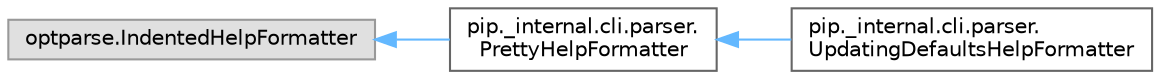 digraph "Graphical Class Hierarchy"
{
 // LATEX_PDF_SIZE
  bgcolor="transparent";
  edge [fontname=Helvetica,fontsize=10,labelfontname=Helvetica,labelfontsize=10];
  node [fontname=Helvetica,fontsize=10,shape=box,height=0.2,width=0.4];
  rankdir="LR";
  Node0 [id="Node000000",label="optparse.IndentedHelpFormatter",height=0.2,width=0.4,color="grey60", fillcolor="#E0E0E0", style="filled",tooltip=" "];
  Node0 -> Node1 [id="edge4514_Node000000_Node000001",dir="back",color="steelblue1",style="solid",tooltip=" "];
  Node1 [id="Node000001",label="pip._internal.cli.parser.\lPrettyHelpFormatter",height=0.2,width=0.4,color="grey40", fillcolor="white", style="filled",URL="$da/d82/classpip_1_1__internal_1_1cli_1_1parser_1_1PrettyHelpFormatter.html",tooltip=" "];
  Node1 -> Node2 [id="edge4515_Node000001_Node000002",dir="back",color="steelblue1",style="solid",tooltip=" "];
  Node2 [id="Node000002",label="pip._internal.cli.parser.\lUpdatingDefaultsHelpFormatter",height=0.2,width=0.4,color="grey40", fillcolor="white", style="filled",URL="$d6/dc2/classpip_1_1__internal_1_1cli_1_1parser_1_1UpdatingDefaultsHelpFormatter.html",tooltip=" "];
}
